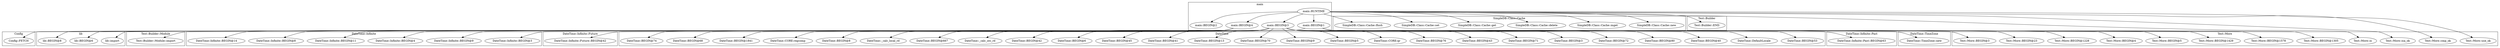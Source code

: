 digraph {
graph [overlap=false]
subgraph cluster_Config {
	label="Config";
	"Config::FETCH";
}
subgraph cluster_SimpleDB_Class_Cache {
	label="SimpleDB::Class::Cache";
	"SimpleDB::Class::Cache::new";
	"SimpleDB::Class::Cache::mget";
	"SimpleDB::Class::Cache::delete";
	"SimpleDB::Class::Cache::get";
	"SimpleDB::Class::Cache::set";
	"SimpleDB::Class::Cache::flush";
}
subgraph cluster_DateTime_Infinite {
	label="DateTime::Infinite";
	"DateTime::Infinite::BEGIN@8";
	"DateTime::Infinite::BEGIN@14";
	"DateTime::Infinite::BEGIN@3";
	"DateTime::Infinite::BEGIN@9";
	"DateTime::Infinite::BEGIN@4";
	"DateTime::Infinite::BEGIN@11";
}
subgraph cluster_DateTime_Infinite_Future {
	label="DateTime::Infinite::Future";
	"DateTime::Infinite::Future::BEGIN@42";
}
subgraph cluster_DateTime {
	label="DateTime";
	"DateTime::BEGIN@53";
	"DateTime::DefaultLocale";
	"DateTime::BEGIN@40";
	"DateTime::BEGIN@80";
	"DateTime::BEGIN@72";
	"DateTime::BEGIN@3";
	"DateTime::BEGIN@71";
	"DateTime::BEGIN@43";
	"DateTime::BEGIN@76";
	"DateTime::CORE:qr";
	"DateTime::BEGIN@5";
	"DateTime::BEGIN@9";
	"DateTime::BEGIN@70";
	"DateTime::BEGIN@13";
	"DateTime::BEGIN@41";
	"DateTime::BEGIN@45";
	"DateTime::BEGIN@6";
	"DateTime::BEGIN@42";
	"DateTime::_calc_utc_rd";
	"DateTime::BEGIN@667";
	"DateTime::_calc_local_rd";
	"DateTime::BEGIN@8";
	"DateTime::CORE:regcomp";
	"DateTime::BEGIN@1841";
	"DateTime::BEGIN@68";
	"DateTime::BEGIN@74";
}
subgraph cluster_Test_Builder {
	label="Test::Builder";
	"Test::Builder::END";
}
subgraph cluster_main {
	label="main";
	"main::BEGIN@2";
	"main::BEGIN@4";
	"main::BEGIN@1";
	"main::BEGIN@3";
	"main::RUNTIME";
}
subgraph cluster_Test_More {
	label="Test::More";
	"Test::More::BEGIN@1305";
	"Test::More::is";
	"Test::More::BEGIN@1429";
	"Test::More::isa_ok";
	"Test::More::cmp_ok";
	"Test::More::BEGIN@1228";
	"Test::More::use_ok";
	"Test::More::BEGIN@3";
	"Test::More::BEGIN@1578";
	"Test::More::BEGIN@5";
	"Test::More::BEGIN@4";
	"Test::More::BEGIN@23";
}
subgraph cluster_DateTime_Infinite_Past {
	label="DateTime::Infinite::Past";
	"DateTime::Infinite::Past::BEGIN@63";
}
subgraph cluster_Test_Builder_Module {
	label="Test::Builder::Module";
	"Test::Builder::Module::import";
}
subgraph cluster_lib {
	label="lib";
	"lib::BEGIN@6";
	"lib::BEGIN@8";
	"lib::import";
}
subgraph cluster_DateTime_TimeZone {
	label="DateTime::TimeZone";
	"DateTime::TimeZone::new";
}
"main::RUNTIME" -> "Test::More::isa_ok";
"main::RUNTIME" -> "SimpleDB::Class::Cache::delete";
"main::BEGIN@3" -> "DateTime::BEGIN@5";
"main::RUNTIME" -> "main::BEGIN@3";
"main::BEGIN@1" -> "Test::More::BEGIN@23";
"main::BEGIN@3" -> "DateTime::BEGIN@6";
"main::BEGIN@3" -> "DateTime::Infinite::BEGIN@9";
"main::BEGIN@3" -> "DateTime::CORE:regcomp";
"main::BEGIN@3" -> "DateTime::BEGIN@1841";
"main::BEGIN@1" -> "Test::More::BEGIN@4";
"main::BEGIN@3" -> "DateTime::BEGIN@76";
"main::BEGIN@3" -> "DateTime::BEGIN@9";
"main::RUNTIME" -> "SimpleDB::Class::Cache::get";
"main::BEGIN@3" -> "DateTime::Infinite::Past::BEGIN@63";
"main::RUNTIME" -> "SimpleDB::Class::Cache::set";
"main::BEGIN@3" -> "DateTime::_calc_local_rd";
"main::RUNTIME" -> "SimpleDB::Class::Cache::mget";
"main::BEGIN@3" -> "DateTime::BEGIN@8";
"main::BEGIN@3" -> "DateTime::BEGIN@68";
"main::RUNTIME" -> "Test::More::use_ok";
"main::BEGIN@3" -> "DateTime::BEGIN@71";
"main::RUNTIME" -> "SimpleDB::Class::Cache::flush";
"main::BEGIN@3" -> "DateTime::Infinite::Future::BEGIN@42";
"main::BEGIN@1" -> "Test::More::BEGIN@1429";
"main::BEGIN@3" -> "DateTime::BEGIN@80";
"main::BEGIN@3" -> "DateTime::BEGIN@3";
"main::RUNTIME" -> "main::BEGIN@1";
"main::BEGIN@1" -> "Test::More::BEGIN@1578";
"main::BEGIN@3" -> "DateTime::BEGIN@667";
"main::BEGIN@4" -> "lib::BEGIN@8";
"main::RUNTIME" -> "Test::Builder::END";
"main::BEGIN@3" -> "DateTime::Infinite::BEGIN@14";
"main::RUNTIME" -> "main::BEGIN@4";
"main::BEGIN@3" -> "DateTime::BEGIN@40";
"main::BEGIN@1" -> "Test::More::BEGIN@3";
"main::BEGIN@3" -> "DateTime::Infinite::BEGIN@8";
"main::BEGIN@3" -> "DateTime::BEGIN@43";
"main::BEGIN@3" -> "DateTime::BEGIN@45";
"main::RUNTIME" -> "Test::More::cmp_ok";
"main::BEGIN@4" -> "lib::BEGIN@6";
"main::BEGIN@3" -> "DateTime::Infinite::BEGIN@11";
"main::BEGIN@1" -> "Test::More::BEGIN@1228";
"main::RUNTIME" -> "SimpleDB::Class::Cache::new";
"main::RUNTIME" -> "Test::More::is";
"main::BEGIN@3" -> "DateTime::BEGIN@53";
"main::BEGIN@3" -> "DateTime::CORE:qr";
"main::BEGIN@3" -> "DateTime::BEGIN@70";
"main::BEGIN@3" -> "DateTime::Infinite::BEGIN@3";
"main::BEGIN@3" -> "DateTime::_calc_utc_rd";
"main::BEGIN@3" -> "DateTime::BEGIN@42";
"main::BEGIN@3" -> "DateTime::TimeZone::new";
"main::RUNTIME" -> "main::BEGIN@2";
"main::BEGIN@1" -> "Test::Builder::Module::import";
"main::BEGIN@4" -> "lib::import";
"main::BEGIN@3" -> "DateTime::BEGIN@74";
"main::BEGIN@1" -> "Test::More::BEGIN@1305";
"main::BEGIN@3" -> "DateTime::DefaultLocale";
"main::BEGIN@3" -> "DateTime::BEGIN@72";
"main::BEGIN@3" -> "DateTime::BEGIN@41";
"main::BEGIN@4" -> "Config::FETCH";
"main::BEGIN@3" -> "DateTime::BEGIN@13";
"main::BEGIN@1" -> "Test::More::BEGIN@5";
"main::BEGIN@3" -> "DateTime::Infinite::BEGIN@4";
}
